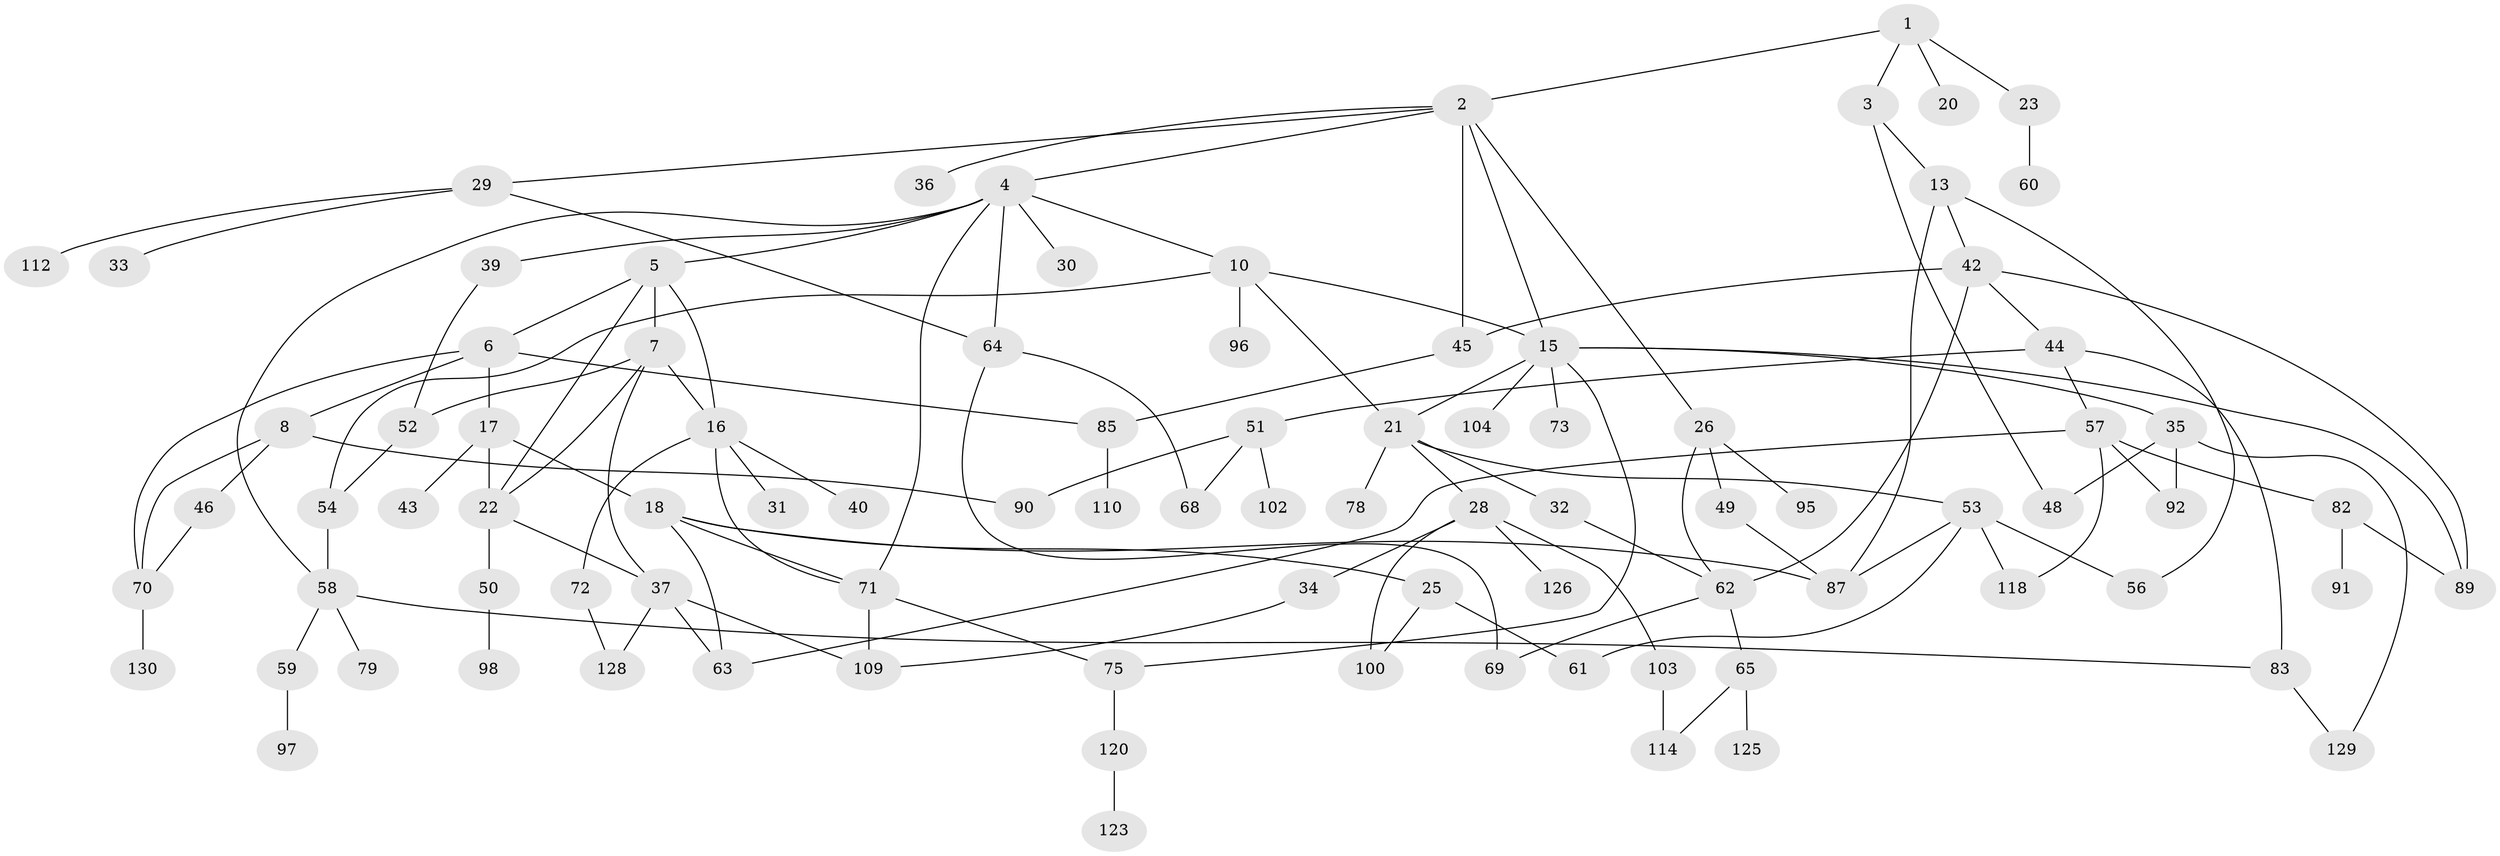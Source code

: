 // original degree distribution, {4: 0.12213740458015267, 7: 0.022900763358778626, 3: 0.22137404580152673, 6: 0.03816793893129771, 5: 0.04580152671755725, 2: 0.32061068702290074, 1: 0.22900763358778625}
// Generated by graph-tools (version 1.1) at 2025/10/02/27/25 16:10:55]
// undirected, 91 vertices, 131 edges
graph export_dot {
graph [start="1"]
  node [color=gray90,style=filled];
  1 [super="+11"];
  2;
  3 [super="+9"];
  4 [super="+12"];
  5 [super="+38"];
  6 [super="+19"];
  7;
  8 [super="+55"];
  10 [super="+14"];
  13 [super="+27"];
  15 [super="+24"];
  16 [super="+74"];
  17 [super="+80"];
  18 [super="+113"];
  20;
  21;
  22 [super="+99"];
  23;
  25;
  26 [super="+41"];
  28 [super="+66"];
  29 [super="+111"];
  30;
  31;
  32 [super="+121"];
  33;
  34;
  35;
  36;
  37 [super="+105"];
  39;
  40 [super="+122"];
  42 [super="+47"];
  43 [super="+93"];
  44 [super="+107"];
  45;
  46;
  48 [super="+88"];
  49 [super="+115"];
  50;
  51;
  52 [super="+119"];
  53 [super="+84"];
  54;
  56;
  57 [super="+76"];
  58;
  59 [super="+67"];
  60;
  61 [super="+106"];
  62 [super="+86"];
  63;
  64 [super="+124"];
  65;
  68;
  69 [super="+127"];
  70 [super="+116"];
  71 [super="+77"];
  72;
  73;
  75 [super="+81"];
  78;
  79;
  82;
  83;
  85 [super="+94"];
  87 [super="+101"];
  89 [super="+131"];
  90;
  91;
  92;
  95;
  96;
  97;
  98;
  100 [super="+108"];
  102;
  103;
  104;
  109 [super="+117"];
  110;
  112;
  114;
  118;
  120;
  123;
  125;
  126;
  128;
  129;
  130;
  1 -- 2;
  1 -- 3;
  1 -- 20;
  1 -- 23;
  2 -- 4;
  2 -- 15;
  2 -- 26;
  2 -- 29;
  2 -- 36;
  2 -- 45;
  3 -- 13;
  3 -- 48;
  4 -- 5;
  4 -- 10;
  4 -- 30;
  4 -- 39;
  4 -- 64;
  4 -- 58;
  4 -- 71;
  5 -- 6;
  5 -- 7;
  5 -- 16;
  5 -- 22;
  6 -- 8;
  6 -- 17;
  6 -- 85;
  6 -- 70;
  7 -- 37;
  7 -- 52;
  7 -- 16;
  7 -- 22;
  8 -- 46;
  8 -- 90;
  8 -- 70;
  10 -- 54;
  10 -- 15;
  10 -- 96;
  10 -- 21;
  13 -- 56;
  13 -- 87;
  13 -- 42;
  15 -- 73;
  15 -- 104;
  15 -- 89;
  15 -- 35;
  15 -- 21;
  15 -- 75;
  16 -- 31;
  16 -- 40;
  16 -- 71;
  16 -- 72;
  17 -- 18;
  17 -- 22;
  17 -- 43;
  18 -- 25;
  18 -- 63;
  18 -- 87;
  18 -- 71;
  21 -- 28;
  21 -- 32;
  21 -- 53;
  21 -- 78;
  22 -- 50;
  22 -- 37;
  23 -- 60;
  25 -- 61;
  25 -- 100;
  26 -- 49;
  26 -- 95;
  26 -- 62;
  28 -- 34 [weight=2];
  28 -- 100 [weight=2];
  28 -- 103;
  28 -- 126;
  29 -- 33;
  29 -- 64;
  29 -- 112;
  32 -- 62;
  34 -- 109;
  35 -- 48;
  35 -- 129;
  35 -- 92;
  37 -- 63;
  37 -- 128;
  37 -- 109;
  39 -- 52;
  42 -- 44;
  42 -- 62;
  42 -- 89;
  42 -- 45;
  44 -- 51;
  44 -- 57;
  44 -- 83;
  45 -- 85;
  46 -- 70;
  49 -- 87;
  50 -- 98;
  51 -- 68;
  51 -- 90;
  51 -- 102;
  52 -- 54;
  53 -- 56;
  53 -- 118;
  53 -- 87;
  53 -- 61;
  54 -- 58;
  57 -- 118;
  57 -- 63;
  57 -- 82;
  57 -- 92;
  58 -- 59;
  58 -- 79;
  58 -- 83;
  59 -- 97;
  62 -- 65;
  62 -- 69;
  64 -- 69;
  64 -- 68;
  65 -- 114;
  65 -- 125;
  70 -- 130;
  71 -- 75;
  71 -- 109;
  72 -- 128;
  75 -- 120;
  82 -- 91;
  82 -- 89;
  83 -- 129;
  85 -- 110;
  103 -- 114;
  120 -- 123;
}
